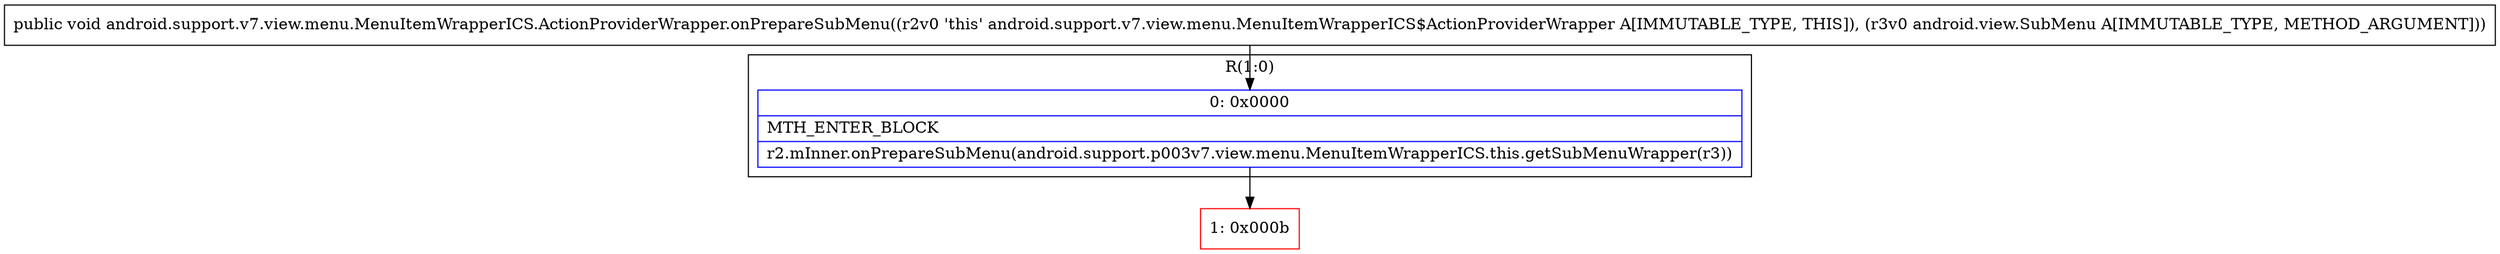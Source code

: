 digraph "CFG forandroid.support.v7.view.menu.MenuItemWrapperICS.ActionProviderWrapper.onPrepareSubMenu(Landroid\/view\/SubMenu;)V" {
subgraph cluster_Region_875167533 {
label = "R(1:0)";
node [shape=record,color=blue];
Node_0 [shape=record,label="{0\:\ 0x0000|MTH_ENTER_BLOCK\l|r2.mInner.onPrepareSubMenu(android.support.p003v7.view.menu.MenuItemWrapperICS.this.getSubMenuWrapper(r3))\l}"];
}
Node_1 [shape=record,color=red,label="{1\:\ 0x000b}"];
MethodNode[shape=record,label="{public void android.support.v7.view.menu.MenuItemWrapperICS.ActionProviderWrapper.onPrepareSubMenu((r2v0 'this' android.support.v7.view.menu.MenuItemWrapperICS$ActionProviderWrapper A[IMMUTABLE_TYPE, THIS]), (r3v0 android.view.SubMenu A[IMMUTABLE_TYPE, METHOD_ARGUMENT])) }"];
MethodNode -> Node_0;
Node_0 -> Node_1;
}

